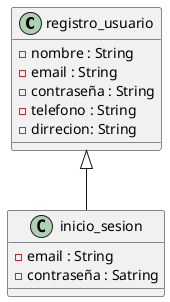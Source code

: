 
@startuml RF01

class registro_usuario{
    - nombre : String
    - email : String
    - contraseña : String
    - telefono : String
    - dirrecion: String
}


class inicio_sesion extends registro_usuario{
    - email : String 
    - contraseña : Satring 
}
@enduml


